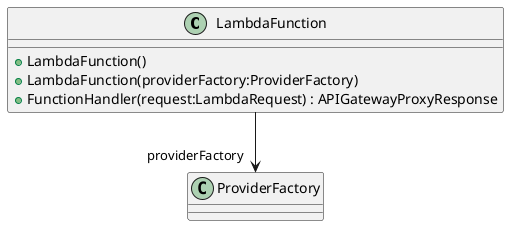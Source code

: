 @startuml
class LambdaFunction {
    + LambdaFunction()
    + LambdaFunction(providerFactory:ProviderFactory)
    + FunctionHandler(request:LambdaRequest) : APIGatewayProxyResponse
}
LambdaFunction --> "providerFactory" ProviderFactory
@enduml
